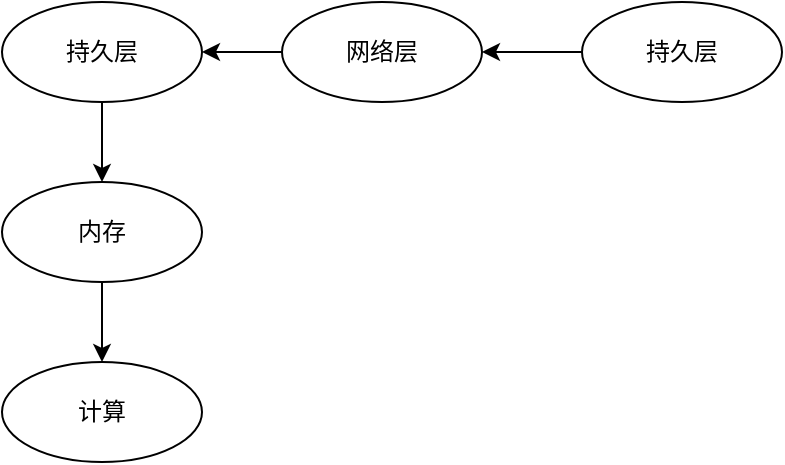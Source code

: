 <mxfile version="22.0.2" type="github">
  <diagram name="第 1 页" id="RruFgxJ75VBVD0NKHJta">
    <mxGraphModel dx="1242" dy="595" grid="1" gridSize="10" guides="1" tooltips="1" connect="1" arrows="1" fold="1" page="1" pageScale="1" pageWidth="827" pageHeight="1169" math="0" shadow="0">
      <root>
        <mxCell id="0" />
        <mxCell id="1" parent="0" />
        <mxCell id="FJeZhpwaqa6BpN5vnHU0-3" style="edgeStyle=orthogonalEdgeStyle;rounded=0;orthogonalLoop=1;jettySize=auto;html=1;exitX=0.5;exitY=1;exitDx=0;exitDy=0;entryX=0.5;entryY=0;entryDx=0;entryDy=0;" edge="1" parent="1" source="FJeZhpwaqa6BpN5vnHU0-1" target="FJeZhpwaqa6BpN5vnHU0-2">
          <mxGeometry relative="1" as="geometry" />
        </mxCell>
        <mxCell id="FJeZhpwaqa6BpN5vnHU0-1" value="持久层" style="ellipse;whiteSpace=wrap;html=1;" vertex="1" parent="1">
          <mxGeometry x="200" y="50" width="100" height="50" as="geometry" />
        </mxCell>
        <mxCell id="FJeZhpwaqa6BpN5vnHU0-5" style="edgeStyle=orthogonalEdgeStyle;rounded=0;orthogonalLoop=1;jettySize=auto;html=1;exitX=0.5;exitY=1;exitDx=0;exitDy=0;" edge="1" parent="1" source="FJeZhpwaqa6BpN5vnHU0-2" target="FJeZhpwaqa6BpN5vnHU0-4">
          <mxGeometry relative="1" as="geometry" />
        </mxCell>
        <mxCell id="FJeZhpwaqa6BpN5vnHU0-2" value="内存" style="ellipse;whiteSpace=wrap;html=1;" vertex="1" parent="1">
          <mxGeometry x="200" y="140" width="100" height="50" as="geometry" />
        </mxCell>
        <mxCell id="FJeZhpwaqa6BpN5vnHU0-4" value="计算" style="ellipse;whiteSpace=wrap;html=1;" vertex="1" parent="1">
          <mxGeometry x="200" y="230" width="100" height="50" as="geometry" />
        </mxCell>
        <mxCell id="FJeZhpwaqa6BpN5vnHU0-10" style="edgeStyle=orthogonalEdgeStyle;rounded=0;orthogonalLoop=1;jettySize=auto;html=1;exitX=0;exitY=0.5;exitDx=0;exitDy=0;entryX=1;entryY=0.5;entryDx=0;entryDy=0;" edge="1" parent="1" source="FJeZhpwaqa6BpN5vnHU0-7" target="FJeZhpwaqa6BpN5vnHU0-1">
          <mxGeometry relative="1" as="geometry" />
        </mxCell>
        <mxCell id="FJeZhpwaqa6BpN5vnHU0-7" value="网络层" style="ellipse;whiteSpace=wrap;html=1;" vertex="1" parent="1">
          <mxGeometry x="340" y="50" width="100" height="50" as="geometry" />
        </mxCell>
        <mxCell id="FJeZhpwaqa6BpN5vnHU0-9" style="edgeStyle=orthogonalEdgeStyle;rounded=0;orthogonalLoop=1;jettySize=auto;html=1;exitX=0;exitY=0.5;exitDx=0;exitDy=0;entryX=1;entryY=0.5;entryDx=0;entryDy=0;" edge="1" parent="1" source="FJeZhpwaqa6BpN5vnHU0-8" target="FJeZhpwaqa6BpN5vnHU0-7">
          <mxGeometry relative="1" as="geometry" />
        </mxCell>
        <mxCell id="FJeZhpwaqa6BpN5vnHU0-8" value="持久层" style="ellipse;whiteSpace=wrap;html=1;" vertex="1" parent="1">
          <mxGeometry x="490" y="50" width="100" height="50" as="geometry" />
        </mxCell>
      </root>
    </mxGraphModel>
  </diagram>
</mxfile>
